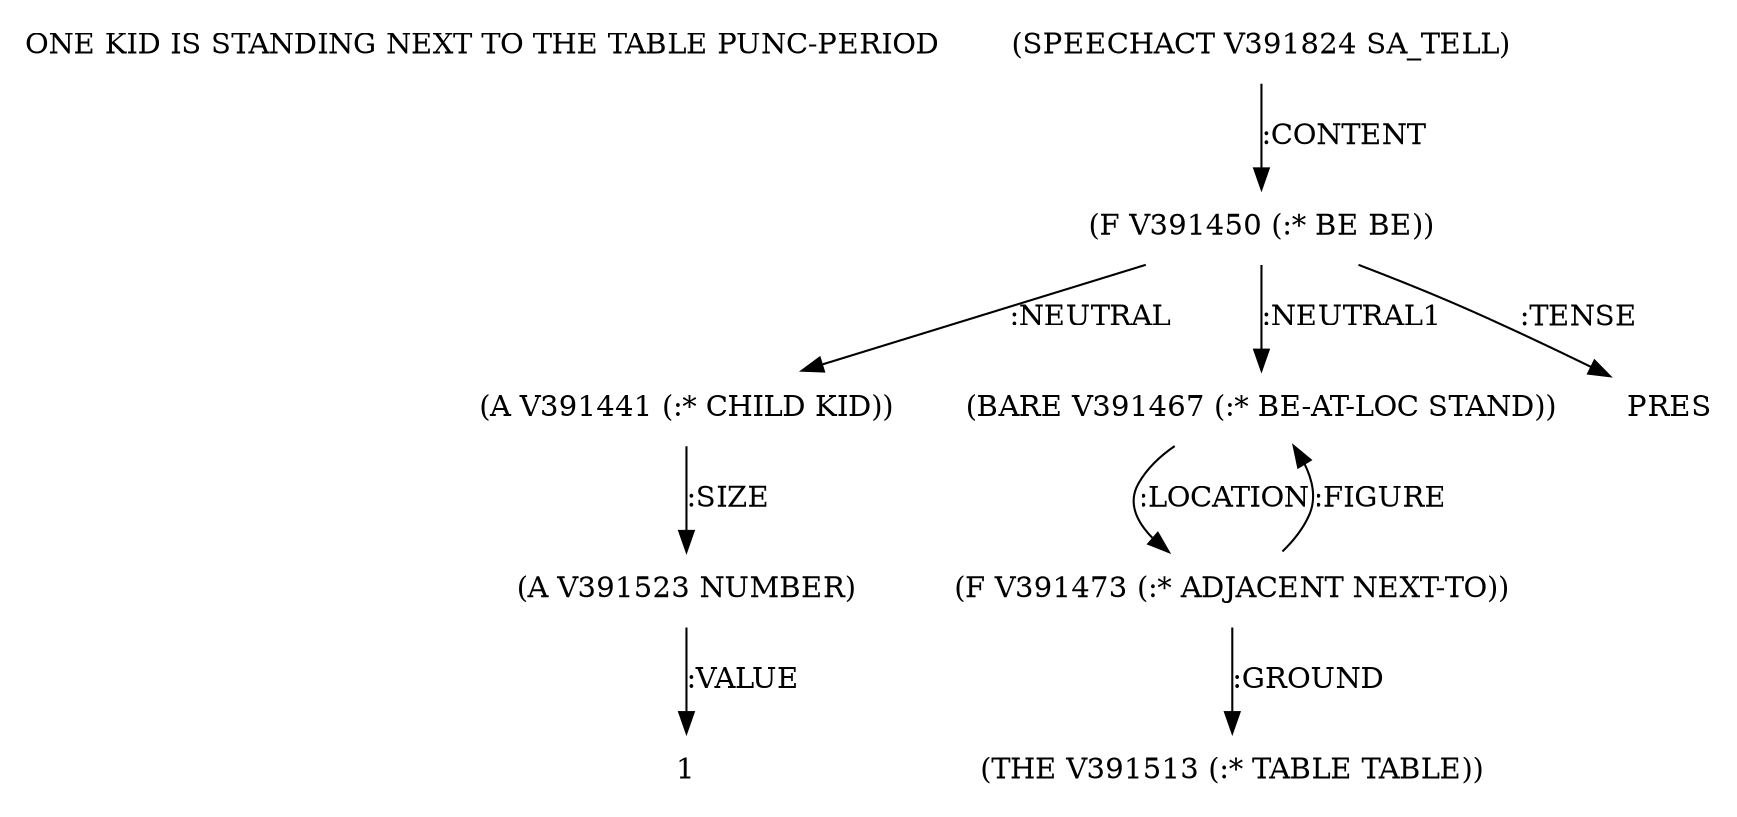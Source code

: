digraph Terms {
  node [shape=none]
  "ONE KID IS STANDING NEXT TO THE TABLE PUNC-PERIOD"
  "V391824" [label="(SPEECHACT V391824 SA_TELL)"]
  "V391824" -> "V391450" [label=":CONTENT"]
  "V391450" [label="(F V391450 (:* BE BE))"]
  "V391450" -> "V391441" [label=":NEUTRAL"]
  "V391450" -> "V391467" [label=":NEUTRAL1"]
  "V391450" -> "NT391897" [label=":TENSE"]
  "NT391897" [label="PRES"]
  "V391441" [label="(A V391441 (:* CHILD KID))"]
  "V391441" -> "V391523" [label=":SIZE"]
  "V391523" [label="(A V391523 NUMBER)"]
  "V391523" -> "NT391898" [label=":VALUE"]
  "NT391898" [label="1"]
  "V391467" [label="(BARE V391467 (:* BE-AT-LOC STAND))"]
  "V391467" -> "V391473" [label=":LOCATION"]
  "V391473" [label="(F V391473 (:* ADJACENT NEXT-TO))"]
  "V391473" -> "V391513" [label=":GROUND"]
  "V391473" -> "V391467" [label=":FIGURE"]
  "V391513" [label="(THE V391513 (:* TABLE TABLE))"]
}
